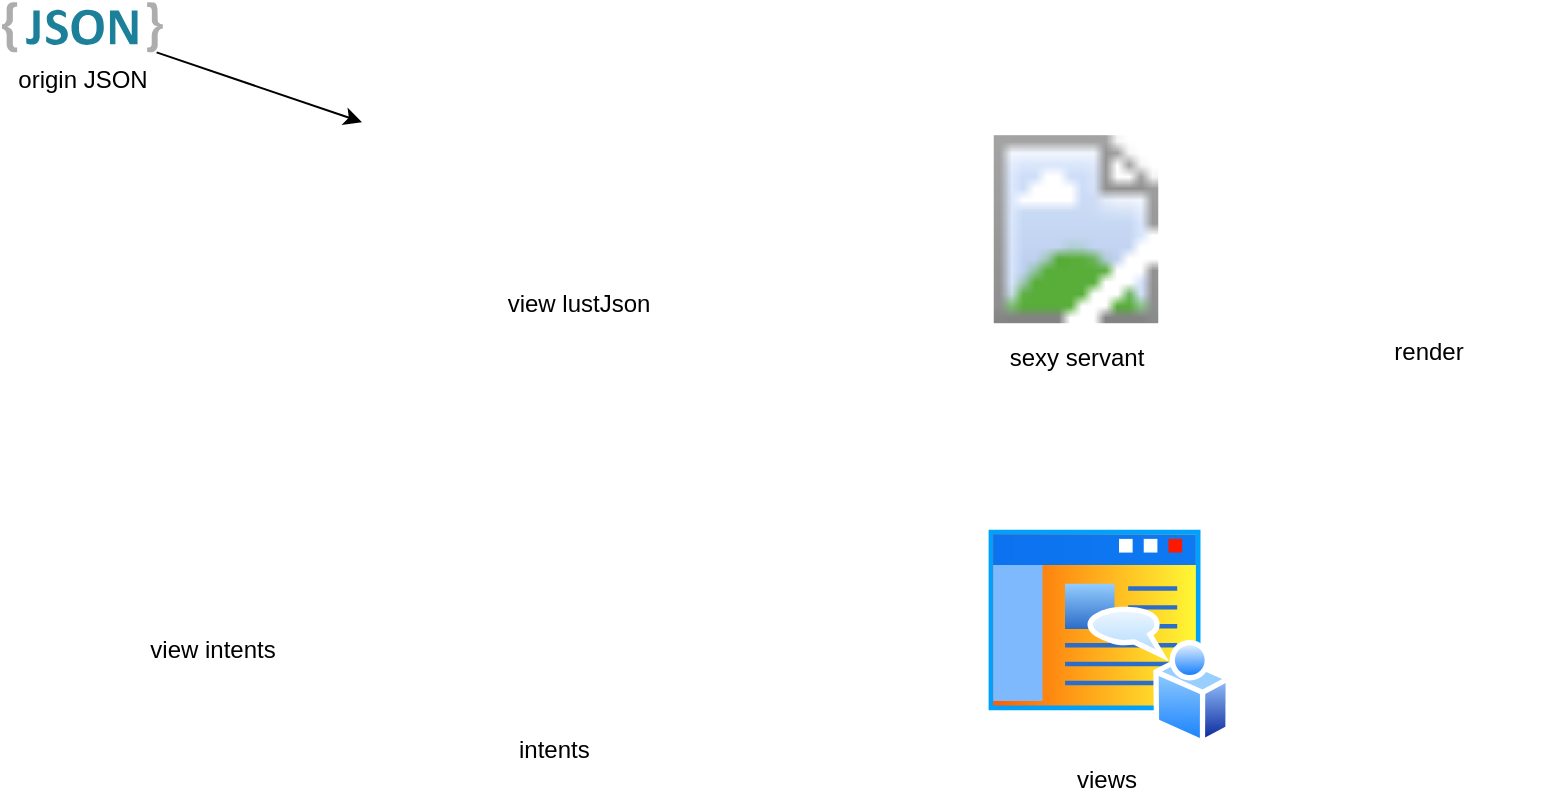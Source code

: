 <mxfile version="12.5.5" type="github">
  <diagram id="VF5pvgFYAHLp7ouLe1mw" name="Page-1">
    <mxGraphModel dx="1038" dy="579" grid="1" gridSize="10" guides="1" tooltips="1" connect="1" arrows="1" fold="1" page="1" pageScale="1" pageWidth="827" pageHeight="1169" math="0" shadow="0">
      <root>
        <mxCell id="0"/>
        <mxCell id="1" parent="0"/>
        <mxCell id="FR9h0kr16kNeX0JtV4EL-15" style="edgeStyle=none;rounded=0;orthogonalLoop=1;jettySize=auto;html=1;" edge="1" parent="1" source="FR9h0kr16kNeX0JtV4EL-1" target="FR9h0kr16kNeX0JtV4EL-10">
          <mxGeometry relative="1" as="geometry"/>
        </mxCell>
        <mxCell id="FR9h0kr16kNeX0JtV4EL-1" value="origin JSON" style="dashed=0;outlineConnect=0;html=1;align=center;labelPosition=center;verticalLabelPosition=bottom;verticalAlign=top;shape=mxgraph.weblogos.json_2" vertex="1" parent="1">
          <mxGeometry x="50" y="30" width="80.4" height="25.2" as="geometry"/>
        </mxCell>
        <mxCell id="FR9h0kr16kNeX0JtV4EL-2" value="&amp;nbsp;intents" style="shape=image;html=1;verticalAlign=top;verticalLabelPosition=bottom;labelBackgroundColor=#ffffff;imageAspect=0;aspect=fixed;image=https://cdn2.iconfinder.com/data/icons/competitive-strategy-and-corporate-training/512/725_Aspiration_business_desire_employee_intent-128.png" vertex="1" parent="1">
          <mxGeometry x="270" y="282" width="108" height="108" as="geometry"/>
        </mxCell>
        <mxCell id="FR9h0kr16kNeX0JtV4EL-10" value="view lustJson" style="shape=image;html=1;verticalAlign=top;verticalLabelPosition=bottom;labelBackgroundColor=#ffffff;imageAspect=0;aspect=fixed;image=https://raw.githubusercontent.com/aceunlonely/lustJson/master/docs/lustjson.jpg;" vertex="1" parent="1">
          <mxGeometry x="230" y="86.6" width="215.02" height="80" as="geometry"/>
        </mxCell>
        <mxCell id="FR9h0kr16kNeX0JtV4EL-11" value="view intents" style="shape=image;html=1;verticalAlign=top;verticalLabelPosition=bottom;labelBackgroundColor=#ffffff;imageAspect=0;aspect=fixed;image=https://cdn2.iconfinder.com/data/icons/competitive-strategy-and-corporate-training/512/725_Aspiration_business_desire_employee_intent-128.png" vertex="1" parent="1">
          <mxGeometry x="100" y="230" width="110" height="110" as="geometry"/>
        </mxCell>
        <mxCell id="FR9h0kr16kNeX0JtV4EL-12" value="views" style="aspect=fixed;perimeter=ellipsePerimeter;html=1;align=center;shadow=0;dashed=0;spacingTop=3;image;image=img/lib/active_directory/home_page.svg;" vertex="1" parent="1">
          <mxGeometry x="540" y="290" width="124.44" height="111.99" as="geometry"/>
        </mxCell>
        <mxCell id="FR9h0kr16kNeX0JtV4EL-13" value="sexy servant" style="aspect=fixed;perimeter=ellipsePerimeter;html=1;align=center;shadow=0;dashed=0;spacingTop=3;image;image=https://github.com/aceunlonely/lustJson/blob/master/docs/sxg.png?raw=true;" vertex="1" parent="1">
          <mxGeometry x="540" y="96.6" width="94" height="94" as="geometry"/>
        </mxCell>
        <mxCell id="FR9h0kr16kNeX0JtV4EL-14" value="render" style="shape=image;html=1;verticalAlign=top;verticalLabelPosition=bottom;labelBackgroundColor=#ffffff;imageAspect=0;aspect=fixed;image=https://cdn4.iconfinder.com/data/icons/logos-3/600/React.js_logo-128.png" vertex="1" parent="1">
          <mxGeometry x="699" y="62.6" width="128" height="128" as="geometry"/>
        </mxCell>
      </root>
    </mxGraphModel>
  </diagram>
</mxfile>
